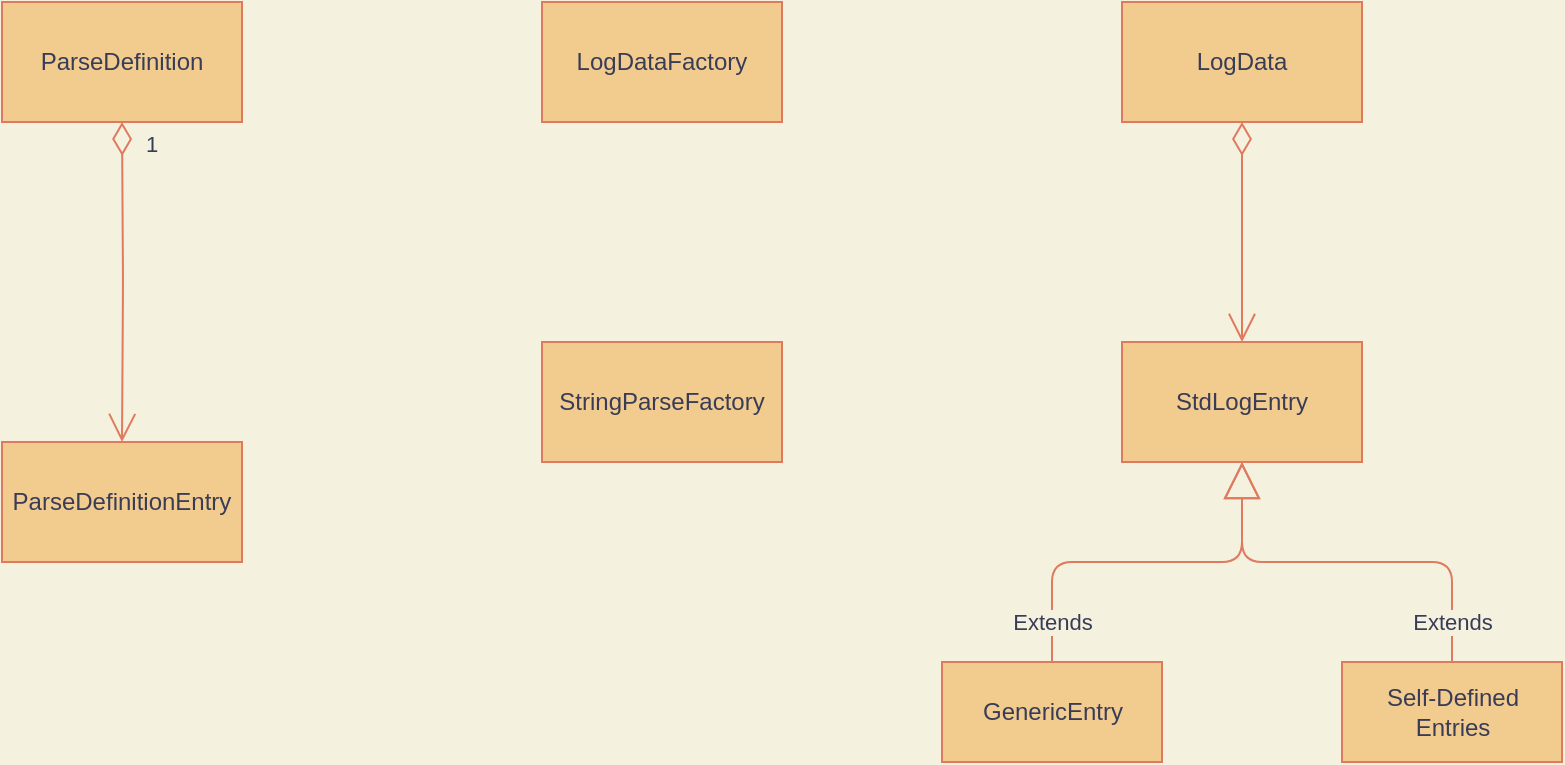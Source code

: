 <mxfile version="14.5.1" type="device" pages="2"><diagram id="GF7U1PxuMcIbTAeL1bwN" name="Classes"><mxGraphModel dx="1106" dy="822" grid="1" gridSize="10" guides="1" tooltips="1" connect="1" arrows="1" fold="1" page="1" pageScale="1" pageWidth="850" pageHeight="1100" background="#F4F1DE" math="0" shadow="0"><root><mxCell id="0"/><mxCell id="1" parent="0"/><mxCell id="3esVAuNI5rKfL7CeLyRI-1" value="ParseDefinition" style="rounded=0;whiteSpace=wrap;html=1;fillColor=#F2CC8F;strokeColor=#E07A5F;fontColor=#393C56;" parent="1" vertex="1"><mxGeometry x="60" y="50" width="120" height="60" as="geometry"/></mxCell><mxCell id="3esVAuNI5rKfL7CeLyRI-4" value="ParseDefinitionEntry" style="rounded=0;whiteSpace=wrap;html=1;fillColor=#F2CC8F;strokeColor=#E07A5F;fontColor=#393C56;" parent="1" vertex="1"><mxGeometry x="60" y="270" width="120" height="60" as="geometry"/></mxCell><mxCell id="3esVAuNI5rKfL7CeLyRI-5" value="1" style="endArrow=open;html=1;endSize=12;startArrow=diamondThin;startSize=14;startFill=0;edgeStyle=orthogonalEdgeStyle;align=left;verticalAlign=bottom;exitX=0.5;exitY=1;exitDx=0;exitDy=0;labelBackgroundColor=#F4F1DE;strokeColor=#E07A5F;fontColor=#393C56;" parent="1" source="3esVAuNI5rKfL7CeLyRI-9" target="3esVAuNI5rKfL7CeLyRI-10" edge="1"><mxGeometry x="-1" y="3" relative="1" as="geometry"><mxPoint x="590" y="390" as="sourcePoint"/><mxPoint x="750" y="390" as="targetPoint"/></mxGeometry></mxCell><mxCell id="3esVAuNI5rKfL7CeLyRI-7" value="1" style="endArrow=open;html=1;endSize=12;startArrow=diamondThin;startSize=14;startFill=0;edgeStyle=orthogonalEdgeStyle;align=left;verticalAlign=bottom;entryX=0.5;entryY=0;entryDx=0;entryDy=0;labelBackgroundColor=#F4F1DE;strokeColor=#E07A5F;fontColor=#393C56;" parent="1" target="3esVAuNI5rKfL7CeLyRI-4" edge="1"><mxGeometry x="-0.75" y="10" relative="1" as="geometry"><mxPoint x="120" y="110" as="sourcePoint"/><mxPoint x="280" y="110" as="targetPoint"/><mxPoint as="offset"/></mxGeometry></mxCell><mxCell id="3esVAuNI5rKfL7CeLyRI-8" value="StringParseFactory" style="rounded=0;whiteSpace=wrap;html=1;fillColor=#F2CC8F;strokeColor=#E07A5F;fontColor=#393C56;" parent="1" vertex="1"><mxGeometry x="330" y="220" width="120" height="60" as="geometry"/></mxCell><mxCell id="3esVAuNI5rKfL7CeLyRI-9" value="LogData" style="rounded=0;whiteSpace=wrap;html=1;fillColor=#F2CC8F;strokeColor=#E07A5F;fontColor=#393C56;" parent="1" vertex="1"><mxGeometry x="620" y="50" width="120" height="60" as="geometry"/></mxCell><mxCell id="3esVAuNI5rKfL7CeLyRI-10" value="StdLogEntry" style="rounded=0;whiteSpace=wrap;html=1;fillColor=#F2CC8F;strokeColor=#E07A5F;fontColor=#393C56;" parent="1" vertex="1"><mxGeometry x="620" y="220" width="120" height="60" as="geometry"/></mxCell><mxCell id="3esVAuNI5rKfL7CeLyRI-11" value="Extends" style="endArrow=block;endSize=16;endFill=0;html=1;entryX=0.5;entryY=1;entryDx=0;entryDy=0;exitX=0.5;exitY=0;exitDx=0;exitDy=0;edgeStyle=orthogonalEdgeStyle;labelBackgroundColor=#F4F1DE;strokeColor=#E07A5F;fontColor=#393C56;" parent="1" source="3esVAuNI5rKfL7CeLyRI-13" target="3esVAuNI5rKfL7CeLyRI-10" edge="1"><mxGeometry x="-0.805" width="160" relative="1" as="geometry"><mxPoint x="610" y="390" as="sourcePoint"/><mxPoint x="750" y="390" as="targetPoint"/><mxPoint as="offset"/></mxGeometry></mxCell><mxCell id="3esVAuNI5rKfL7CeLyRI-12" value="GenericEntry" style="html=1;fillColor=#F2CC8F;strokeColor=#E07A5F;fontColor=#393C56;" parent="1" vertex="1"><mxGeometry x="530" y="380" width="110" height="50" as="geometry"/></mxCell><mxCell id="3esVAuNI5rKfL7CeLyRI-13" value="Self-Defined &lt;br&gt;Entries" style="html=1;fillColor=#F2CC8F;strokeColor=#E07A5F;fontColor=#393C56;" parent="1" vertex="1"><mxGeometry x="730" y="380" width="110" height="50" as="geometry"/></mxCell><mxCell id="3esVAuNI5rKfL7CeLyRI-16" value="Extends" style="endArrow=block;endSize=16;endFill=0;html=1;exitX=0.5;exitY=0;exitDx=0;exitDy=0;edgeStyle=orthogonalEdgeStyle;labelBackgroundColor=#F4F1DE;strokeColor=#E07A5F;fontColor=#393C56;" parent="1" source="3esVAuNI5rKfL7CeLyRI-12" edge="1"><mxGeometry x="-0.795" width="160" relative="1" as="geometry"><mxPoint x="795" y="390" as="sourcePoint"/><mxPoint x="680" y="280" as="targetPoint"/><Array as="points"><mxPoint x="585" y="330"/><mxPoint x="680" y="330"/></Array><mxPoint as="offset"/></mxGeometry></mxCell><mxCell id="TdK94imFUNZyAdLY62Pe-1" value="LogDataFactory" style="rounded=0;whiteSpace=wrap;html=1;fillColor=#F2CC8F;strokeColor=#E07A5F;fontColor=#393C56;" vertex="1" parent="1"><mxGeometry x="330" y="50" width="120" height="60" as="geometry"/></mxCell></root></mxGraphModel></diagram><diagram id="LirX-YWR1LI0kx1sx8zC" name="Processes"><mxGraphModel dx="1106" dy="822" grid="1" gridSize="10" guides="1" tooltips="1" connect="1" arrows="1" fold="1" page="1" pageScale="1" pageWidth="850" pageHeight="1100" background="#F4F1DE" math="0" shadow="0"><root><mxCell id="dgaH53lybmkEFGB52cs7-0"/><mxCell id="dgaH53lybmkEFGB52cs7-1" parent="dgaH53lybmkEFGB52cs7-0"/><mxCell id="dgaH53lybmkEFGB52cs7-28" style="edgeStyle=orthogonalEdgeStyle;rounded=0;orthogonalLoop=1;jettySize=auto;html=1;exitX=1;exitY=0.5;exitDx=0;exitDy=0;entryX=0;entryY=0.25;entryDx=0;entryDy=0;labelBackgroundColor=#F4F1DE;strokeColor=#E07A5F;fontColor=#393C56;" parent="dgaH53lybmkEFGB52cs7-1" source="dgaH53lybmkEFGB52cs7-22" target="dgaH53lybmkEFGB52cs7-27" edge="1"><mxGeometry relative="1" as="geometry"/></mxCell><mxCell id="dgaH53lybmkEFGB52cs7-22" value="Parse Definition" style="rounded=0;whiteSpace=wrap;html=1;fillColor=#F2CC8F;strokeColor=#E07A5F;fontColor=#393C56;shadow=1;" parent="dgaH53lybmkEFGB52cs7-1" vertex="1"><mxGeometry x="230" y="120" width="120" height="60" as="geometry"/></mxCell><mxCell id="dgaH53lybmkEFGB52cs7-26" value="" style="group;fontColor=#393C56;" parent="dgaH53lybmkEFGB52cs7-1" vertex="1" connectable="0"><mxGeometry x="230" y="315" width="112" height="78" as="geometry"/></mxCell><mxCell id="dgaH53lybmkEFGB52cs7-25" value="" style="strokeWidth=2;html=1;shape=mxgraph.flowchart.document2;whiteSpace=wrap;size=0.25;shadow=1;fillColor=#F2CC8F;strokeColor=#E07A5F;fontColor=#393C56;" parent="dgaH53lybmkEFGB52cs7-26" vertex="1"><mxGeometry x="12" y="18" width="100" height="60" as="geometry"/></mxCell><mxCell id="dgaH53lybmkEFGB52cs7-24" value="" style="strokeWidth=2;html=1;shape=mxgraph.flowchart.document2;whiteSpace=wrap;size=0.25;shadow=1;fillColor=#F2CC8F;strokeColor=#E07A5F;fontColor=#393C56;" parent="dgaH53lybmkEFGB52cs7-26" vertex="1"><mxGeometry x="5" y="10" width="100" height="60" as="geometry"/></mxCell><mxCell id="dgaH53lybmkEFGB52cs7-23" value="Logfiles" style="strokeWidth=2;html=1;shape=mxgraph.flowchart.document2;whiteSpace=wrap;size=0.25;fillColor=#F2CC8F;strokeColor=#E07A5F;fontColor=#393C56;" parent="dgaH53lybmkEFGB52cs7-26" vertex="1"><mxGeometry width="100" height="60" as="geometry"/></mxCell><mxCell id="dgaH53lybmkEFGB52cs7-45" style="edgeStyle=orthogonalEdgeStyle;rounded=0;orthogonalLoop=1;jettySize=auto;html=1;exitX=1;exitY=0.5;exitDx=0;exitDy=0;entryX=0;entryY=0.5;entryDx=0;entryDy=0;strokeColor=#E07A5F;fontColor=#393C56;labelBackgroundColor=#F4F1DE;dashed=1;" parent="dgaH53lybmkEFGB52cs7-1" source="dgaH53lybmkEFGB52cs7-27" target="dgaH53lybmkEFGB52cs7-42" edge="1"><mxGeometry relative="1" as="geometry"/></mxCell><mxCell id="ZcS6aGmG_2TChDtmGan3-21" value="" style="edgeStyle=orthogonalEdgeStyle;rounded=0;orthogonalLoop=1;jettySize=auto;html=1;entryX=0.25;entryY=0;entryDx=0;entryDy=0;" edge="1" parent="dgaH53lybmkEFGB52cs7-1" source="dgaH53lybmkEFGB52cs7-27" target="ZcS6aGmG_2TChDtmGan3-20"><mxGeometry relative="1" as="geometry"/></mxCell><mxCell id="dgaH53lybmkEFGB52cs7-27" value="LogDataFactory" style="rounded=0;whiteSpace=wrap;html=1;shadow=1;fillColor=#F2CC8F;strokeColor=#E07A5F;fontColor=#393C56;" parent="dgaH53lybmkEFGB52cs7-1" vertex="1"><mxGeometry x="410" y="217" width="120" height="60" as="geometry"/></mxCell><mxCell id="dgaH53lybmkEFGB52cs7-35" value="Group By Definition" style="edgeStyle=orthogonalEdgeStyle;rounded=0;orthogonalLoop=1;jettySize=auto;html=1;exitX=1;exitY=0.5;exitDx=0;exitDy=0;entryX=0;entryY=0.5;entryDx=0;entryDy=0;entryPerimeter=0;fontColor=#393C56;strokeColor=#E07A5F;labelBackgroundColor=#F4F1DE;" parent="dgaH53lybmkEFGB52cs7-1" source="dgaH53lybmkEFGB52cs7-42" target="dgaH53lybmkEFGB52cs7-34" edge="1"><mxGeometry relative="1" as="geometry"><mxPoint x="810" y="250" as="sourcePoint"/></mxGeometry></mxCell><mxCell id="dgaH53lybmkEFGB52cs7-39" value="AssertBy Definition Entry" style="edgeStyle=orthogonalEdgeStyle;rounded=0;orthogonalLoop=1;jettySize=auto;html=1;exitX=1;exitY=0.5;exitDx=0;exitDy=0;entryX=0;entryY=0.5;entryDx=0;entryDy=0;entryPerimeter=0;strokeColor=#E07A5F;fontColor=#393C56;labelBackgroundColor=#F4F1DE;" parent="dgaH53lybmkEFGB52cs7-1" source="dgaH53lybmkEFGB52cs7-42" target="dgaH53lybmkEFGB52cs7-38" edge="1"><mxGeometry relative="1" as="geometry"><mxPoint x="810" y="250" as="sourcePoint"/></mxGeometry></mxCell><mxCell id="dgaH53lybmkEFGB52cs7-32" style="edgeStyle=orthogonalEdgeStyle;rounded=0;orthogonalLoop=1;jettySize=auto;html=1;exitX=0.5;exitY=1;exitDx=0;exitDy=0;labelBackgroundColor=#F4F1DE;strokeColor=#E07A5F;fontColor=#393C56;" parent="dgaH53lybmkEFGB52cs7-1" edge="1"><mxGeometry relative="1" as="geometry"><mxPoint x="650" y="282" as="sourcePoint"/><mxPoint x="650" y="282" as="targetPoint"/></mxGeometry></mxCell><mxCell id="dgaH53lybmkEFGB52cs7-34" value="Group By" style="strokeWidth=2;html=1;shape=mxgraph.flowchart.terminator;whiteSpace=wrap;shadow=1;strokeColor=#E07A5F;fontColor=#393C56;fillColor=#F2CC8F;" parent="dgaH53lybmkEFGB52cs7-1" vertex="1"><mxGeometry x="870" y="80" width="100" height="60" as="geometry"/></mxCell><mxCell id="dgaH53lybmkEFGB52cs7-36" value="CSV" style="strokeWidth=2;html=1;shape=mxgraph.flowchart.document2;whiteSpace=wrap;size=0.25;shadow=1;fontColor=#393C56;strokeColor=#E07A5F;fillColor=#F2CC8F;" parent="dgaH53lybmkEFGB52cs7-1" vertex="1"><mxGeometry x="870" y="217" width="100" height="60" as="geometry"/></mxCell><mxCell id="dgaH53lybmkEFGB52cs7-38" value="Assertions" style="strokeWidth=2;html=1;shape=mxgraph.flowchart.terminator;whiteSpace=wrap;shadow=1;strokeColor=#E07A5F;fontColor=#393C56;fillColor=#F2CC8F;" parent="dgaH53lybmkEFGB52cs7-1" vertex="1"><mxGeometry x="870" y="400" width="100" height="60" as="geometry"/></mxCell><mxCell id="dgaH53lybmkEFGB52cs7-41" value="Import" style="edgeStyle=orthogonalEdgeStyle;rounded=0;orthogonalLoop=1;jettySize=auto;html=1;exitX=1;exitY=0.5;exitDx=0;exitDy=0;exitPerimeter=0;entryX=0;entryY=0.5;entryDx=0;entryDy=0;strokeColor=#E07A5F;fontColor=#393C56;labelBackgroundColor=#F4F1DE;" parent="dgaH53lybmkEFGB52cs7-1" source="dgaH53lybmkEFGB52cs7-40" target="dgaH53lybmkEFGB52cs7-22" edge="1"><mxGeometry relative="1" as="geometry"/></mxCell><mxCell id="dgaH53lybmkEFGB52cs7-40" value="JSON" style="strokeWidth=2;html=1;shape=mxgraph.flowchart.document2;whiteSpace=wrap;size=0.25;shadow=1;fontColor=#393C56;strokeColor=#E07A5F;fillColor=#F2CC8F;" parent="dgaH53lybmkEFGB52cs7-1" vertex="1"><mxGeometry x="30" y="120" width="100" height="60" as="geometry"/></mxCell><mxCell id="dgaH53lybmkEFGB52cs7-46" value="Export" style="edgeStyle=orthogonalEdgeStyle;rounded=0;orthogonalLoop=1;jettySize=auto;html=1;exitX=1;exitY=0.5;exitDx=0;exitDy=0;entryX=0;entryY=0.5;entryDx=0;entryDy=0;entryPerimeter=0;strokeColor=#E07A5F;fontColor=#393C56;labelBackgroundColor=#F4F1DE;" parent="dgaH53lybmkEFGB52cs7-1" source="dgaH53lybmkEFGB52cs7-42" target="dgaH53lybmkEFGB52cs7-36" edge="1"><mxGeometry x="0.444" relative="1" as="geometry"><mxPoint as="offset"/></mxGeometry></mxCell><mxCell id="dgaH53lybmkEFGB52cs7-42" value="LogData" style="rounded=0;whiteSpace=wrap;html=1;shadow=1;fillColor=#F2CC8F;strokeColor=#E07A5F;fontColor=#393C56;" parent="dgaH53lybmkEFGB52cs7-1" vertex="1"><mxGeometry x="570" y="217" width="120" height="60" as="geometry"/></mxCell><mxCell id="dgaH53lybmkEFGB52cs7-44" style="edgeStyle=orthogonalEdgeStyle;rounded=0;orthogonalLoop=1;jettySize=auto;html=1;exitX=1;exitY=0.5;exitDx=0;exitDy=0;exitPerimeter=0;entryX=0;entryY=0.75;entryDx=0;entryDy=0;fontColor=#393C56;labelBackgroundColor=#F4F1DE;strokeColor=#E07A5F;" parent="dgaH53lybmkEFGB52cs7-1" source="dgaH53lybmkEFGB52cs7-24" target="dgaH53lybmkEFGB52cs7-27" edge="1"><mxGeometry relative="1" as="geometry"/></mxCell><mxCell id="ZcS6aGmG_2TChDtmGan3-1" style="edgeStyle=orthogonalEdgeStyle;rounded=0;orthogonalLoop=1;jettySize=auto;html=1;exitX=1;exitY=0.5;exitDx=0;exitDy=0;entryX=0;entryY=0.25;entryDx=0;entryDy=0;labelBackgroundColor=#F4F1DE;strokeColor=#E07A5F;fontColor=#393C56;" edge="1" parent="dgaH53lybmkEFGB52cs7-1" source="ZcS6aGmG_2TChDtmGan3-2" target="ZcS6aGmG_2TChDtmGan3-8"><mxGeometry relative="1" as="geometry"/></mxCell><mxCell id="ZcS6aGmG_2TChDtmGan3-2" value="Parse Definition" style="rounded=0;whiteSpace=wrap;html=1;fillColor=#F2CC8F;strokeColor=#E07A5F;fontColor=#393C56;shadow=1;" vertex="1" parent="dgaH53lybmkEFGB52cs7-1"><mxGeometry x="380" y="570" width="120" height="60" as="geometry"/></mxCell><mxCell id="ZcS6aGmG_2TChDtmGan3-3" value="" style="group;fontColor=#393C56;" vertex="1" connectable="0" parent="dgaH53lybmkEFGB52cs7-1"><mxGeometry x="380" y="765" width="112" height="78" as="geometry"/></mxCell><mxCell id="ZcS6aGmG_2TChDtmGan3-4" value="" style="strokeWidth=2;html=1;shape=mxgraph.flowchart.document2;whiteSpace=wrap;size=0.25;shadow=1;fillColor=#F2CC8F;strokeColor=#E07A5F;fontColor=#393C56;" vertex="1" parent="ZcS6aGmG_2TChDtmGan3-3"><mxGeometry x="12" y="18" width="100" height="60" as="geometry"/></mxCell><mxCell id="ZcS6aGmG_2TChDtmGan3-5" value="" style="strokeWidth=2;html=1;shape=mxgraph.flowchart.document2;whiteSpace=wrap;size=0.25;shadow=1;fillColor=#F2CC8F;strokeColor=#E07A5F;fontColor=#393C56;" vertex="1" parent="ZcS6aGmG_2TChDtmGan3-3"><mxGeometry x="5" y="10" width="100" height="60" as="geometry"/></mxCell><mxCell id="ZcS6aGmG_2TChDtmGan3-6" value="Logfiles" style="strokeWidth=2;html=1;shape=mxgraph.flowchart.document2;whiteSpace=wrap;size=0.25;fillColor=#F2CC8F;strokeColor=#E07A5F;fontColor=#393C56;" vertex="1" parent="ZcS6aGmG_2TChDtmGan3-3"><mxGeometry width="100" height="60" as="geometry"/></mxCell><mxCell id="ZcS6aGmG_2TChDtmGan3-7" style="edgeStyle=orthogonalEdgeStyle;rounded=0;orthogonalLoop=1;jettySize=auto;html=1;exitX=1;exitY=0.5;exitDx=0;exitDy=0;entryX=0;entryY=0.5;entryDx=0;entryDy=0;strokeColor=#E07A5F;fontColor=#393C56;labelBackgroundColor=#F4F1DE;" edge="1" parent="dgaH53lybmkEFGB52cs7-1" source="ZcS6aGmG_2TChDtmGan3-8" target="ZcS6aGmG_2TChDtmGan3-18"><mxGeometry relative="1" as="geometry"/></mxCell><mxCell id="ZcS6aGmG_2TChDtmGan3-8" value="StringParseFactory" style="rounded=0;whiteSpace=wrap;html=1;shadow=1;fillColor=#F2CC8F;strokeColor=#E07A5F;fontColor=#393C56;" vertex="1" parent="dgaH53lybmkEFGB52cs7-1"><mxGeometry x="560" y="667" width="120" height="60" as="geometry"/></mxCell><mxCell id="ZcS6aGmG_2TChDtmGan3-11" style="edgeStyle=orthogonalEdgeStyle;rounded=0;orthogonalLoop=1;jettySize=auto;html=1;exitX=0.5;exitY=1;exitDx=0;exitDy=0;labelBackgroundColor=#F4F1DE;strokeColor=#E07A5F;fontColor=#393C56;" edge="1" parent="dgaH53lybmkEFGB52cs7-1"><mxGeometry relative="1" as="geometry"><mxPoint x="800" y="732" as="sourcePoint"/><mxPoint x="800" y="732" as="targetPoint"/></mxGeometry></mxCell><mxCell id="ZcS6aGmG_2TChDtmGan3-15" value="Import" style="edgeStyle=orthogonalEdgeStyle;rounded=0;orthogonalLoop=1;jettySize=auto;html=1;exitX=1;exitY=0.5;exitDx=0;exitDy=0;exitPerimeter=0;entryX=0;entryY=0.5;entryDx=0;entryDy=0;strokeColor=#E07A5F;fontColor=#393C56;labelBackgroundColor=#F4F1DE;" edge="1" parent="dgaH53lybmkEFGB52cs7-1" source="ZcS6aGmG_2TChDtmGan3-16" target="ZcS6aGmG_2TChDtmGan3-2"><mxGeometry relative="1" as="geometry"/></mxCell><mxCell id="ZcS6aGmG_2TChDtmGan3-16" value="JSON" style="strokeWidth=2;html=1;shape=mxgraph.flowchart.document2;whiteSpace=wrap;size=0.25;shadow=1;fontColor=#393C56;strokeColor=#E07A5F;fillColor=#F2CC8F;" vertex="1" parent="dgaH53lybmkEFGB52cs7-1"><mxGeometry x="180" y="570" width="100" height="60" as="geometry"/></mxCell><mxCell id="ZcS6aGmG_2TChDtmGan3-18" value="Map&amp;lt;Key, StdLogData&amp;gt;" style="rounded=0;whiteSpace=wrap;html=1;shadow=1;fillColor=#F2CC8F;strokeColor=#E07A5F;fontColor=#393C56;" vertex="1" parent="dgaH53lybmkEFGB52cs7-1"><mxGeometry x="720" y="667" width="120" height="60" as="geometry"/></mxCell><mxCell id="ZcS6aGmG_2TChDtmGan3-19" style="edgeStyle=orthogonalEdgeStyle;rounded=0;orthogonalLoop=1;jettySize=auto;html=1;exitX=1;exitY=0.5;exitDx=0;exitDy=0;exitPerimeter=0;entryX=0;entryY=0.75;entryDx=0;entryDy=0;fontColor=#393C56;labelBackgroundColor=#F4F1DE;strokeColor=#E07A5F;" edge="1" parent="dgaH53lybmkEFGB52cs7-1" source="ZcS6aGmG_2TChDtmGan3-5" target="ZcS6aGmG_2TChDtmGan3-8"><mxGeometry relative="1" as="geometry"/></mxCell><mxCell id="ZcS6aGmG_2TChDtmGan3-22" style="edgeStyle=orthogonalEdgeStyle;rounded=0;orthogonalLoop=1;jettySize=auto;html=1;exitX=0.75;exitY=0;exitDx=0;exitDy=0;entryX=0.5;entryY=1;entryDx=0;entryDy=0;" edge="1" parent="dgaH53lybmkEFGB52cs7-1" source="ZcS6aGmG_2TChDtmGan3-20" target="dgaH53lybmkEFGB52cs7-42"><mxGeometry relative="1" as="geometry"/></mxCell><mxCell id="ZcS6aGmG_2TChDtmGan3-20" value="StringParseFactory" style="rounded=0;whiteSpace=wrap;html=1;shadow=1;fillColor=#F2CC8F;strokeColor=#E07A5F;fontColor=#393C56;" vertex="1" parent="dgaH53lybmkEFGB52cs7-1"><mxGeometry x="492" y="370" width="120" height="60" as="geometry"/></mxCell></root></mxGraphModel></diagram></mxfile>